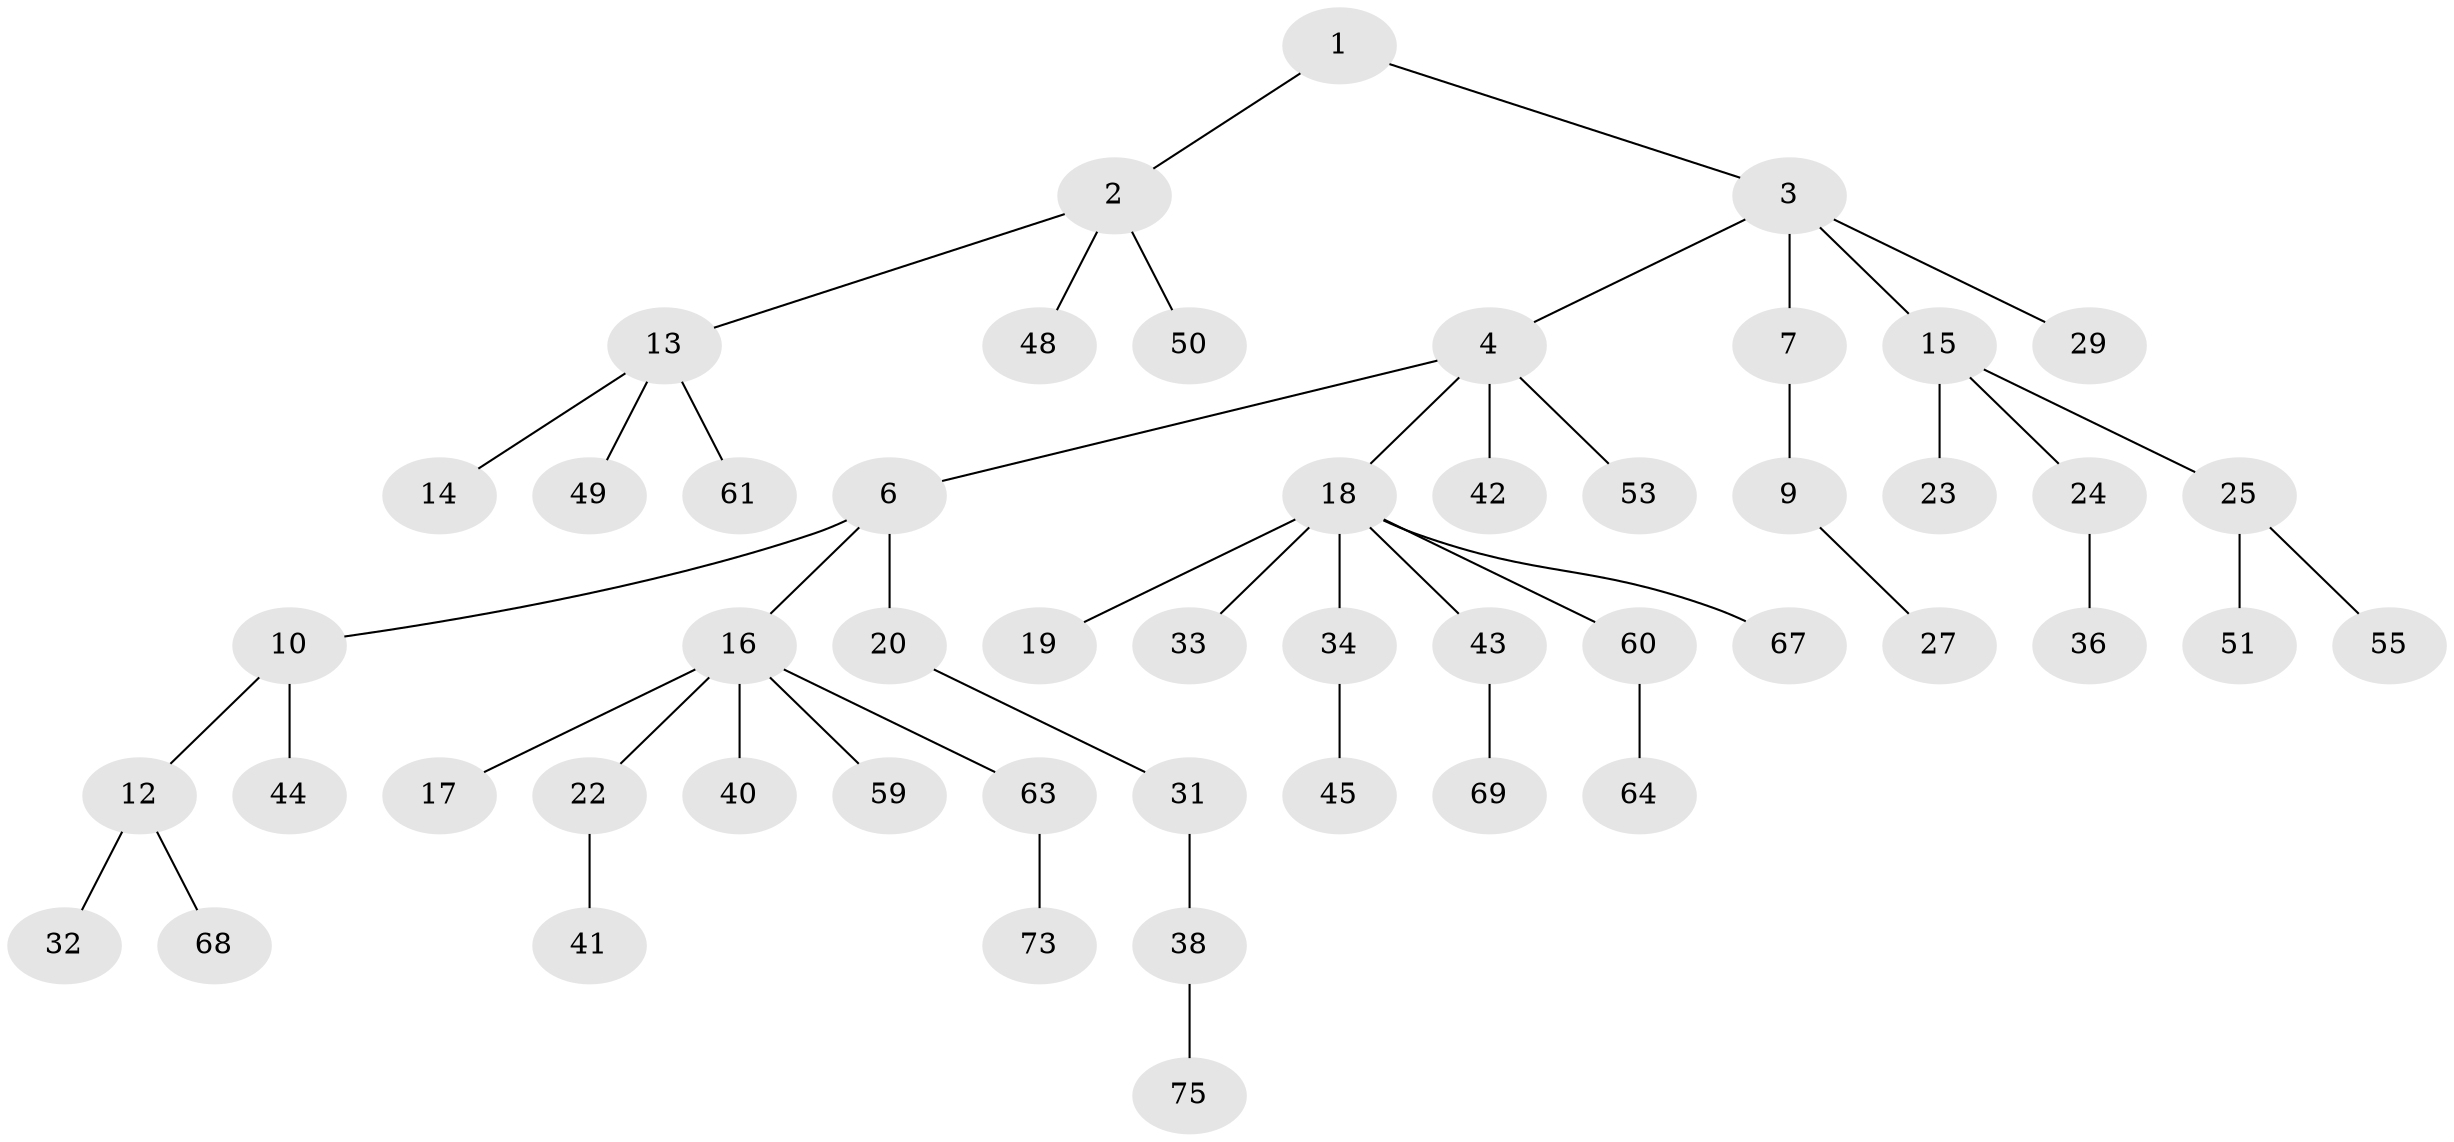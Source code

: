 // Generated by graph-tools (version 1.1) at 2025/24/03/03/25 07:24:05]
// undirected, 51 vertices, 50 edges
graph export_dot {
graph [start="1"]
  node [color=gray90,style=filled];
  1 [super="+8"];
  2;
  3 [super="+5"];
  4 [super="+37"];
  6;
  7;
  9 [super="+11"];
  10 [super="+46"];
  12 [super="+28"];
  13 [super="+47"];
  14 [super="+54"];
  15;
  16 [super="+30"];
  17;
  18 [super="+26"];
  19;
  20 [super="+21"];
  22;
  23;
  24 [super="+39"];
  25 [super="+70"];
  27 [super="+35"];
  29;
  31;
  32 [super="+56"];
  33;
  34;
  36;
  38 [super="+57"];
  40;
  41 [super="+72"];
  42;
  43 [super="+74"];
  44;
  45 [super="+65"];
  48 [super="+52"];
  49 [super="+62"];
  50;
  51;
  53 [super="+58"];
  55 [super="+71"];
  59 [super="+66"];
  60;
  61;
  63;
  64;
  67;
  68;
  69;
  73;
  75;
  1 -- 2;
  1 -- 3;
  2 -- 13;
  2 -- 48;
  2 -- 50;
  3 -- 4;
  3 -- 7;
  3 -- 29;
  3 -- 15;
  4 -- 6;
  4 -- 18;
  4 -- 42;
  4 -- 53;
  6 -- 10;
  6 -- 16;
  6 -- 20;
  7 -- 9;
  9 -- 27;
  10 -- 12;
  10 -- 44;
  12 -- 68;
  12 -- 32;
  13 -- 14;
  13 -- 49;
  13 -- 61;
  15 -- 23;
  15 -- 24;
  15 -- 25;
  16 -- 17;
  16 -- 22;
  16 -- 40;
  16 -- 59;
  16 -- 63;
  18 -- 19;
  18 -- 33;
  18 -- 43;
  18 -- 67;
  18 -- 34;
  18 -- 60;
  20 -- 31;
  22 -- 41;
  24 -- 36;
  25 -- 51;
  25 -- 55;
  31 -- 38;
  34 -- 45;
  38 -- 75;
  43 -- 69;
  60 -- 64;
  63 -- 73;
}
